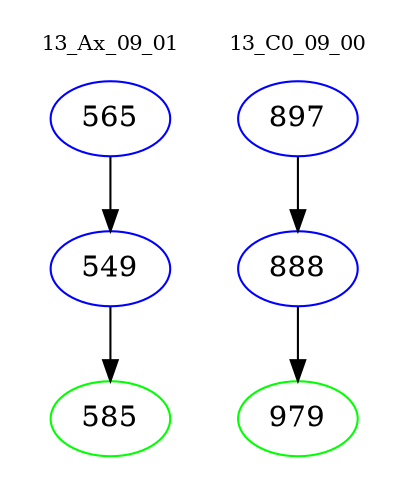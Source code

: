 digraph{
subgraph cluster_0 {
color = white
label = "13_Ax_09_01";
fontsize=10;
T0_565 [label="565", color="blue"]
T0_565 -> T0_549 [color="black"]
T0_549 [label="549", color="blue"]
T0_549 -> T0_585 [color="black"]
T0_585 [label="585", color="green"]
}
subgraph cluster_1 {
color = white
label = "13_C0_09_00";
fontsize=10;
T1_897 [label="897", color="blue"]
T1_897 -> T1_888 [color="black"]
T1_888 [label="888", color="blue"]
T1_888 -> T1_979 [color="black"]
T1_979 [label="979", color="green"]
}
}
